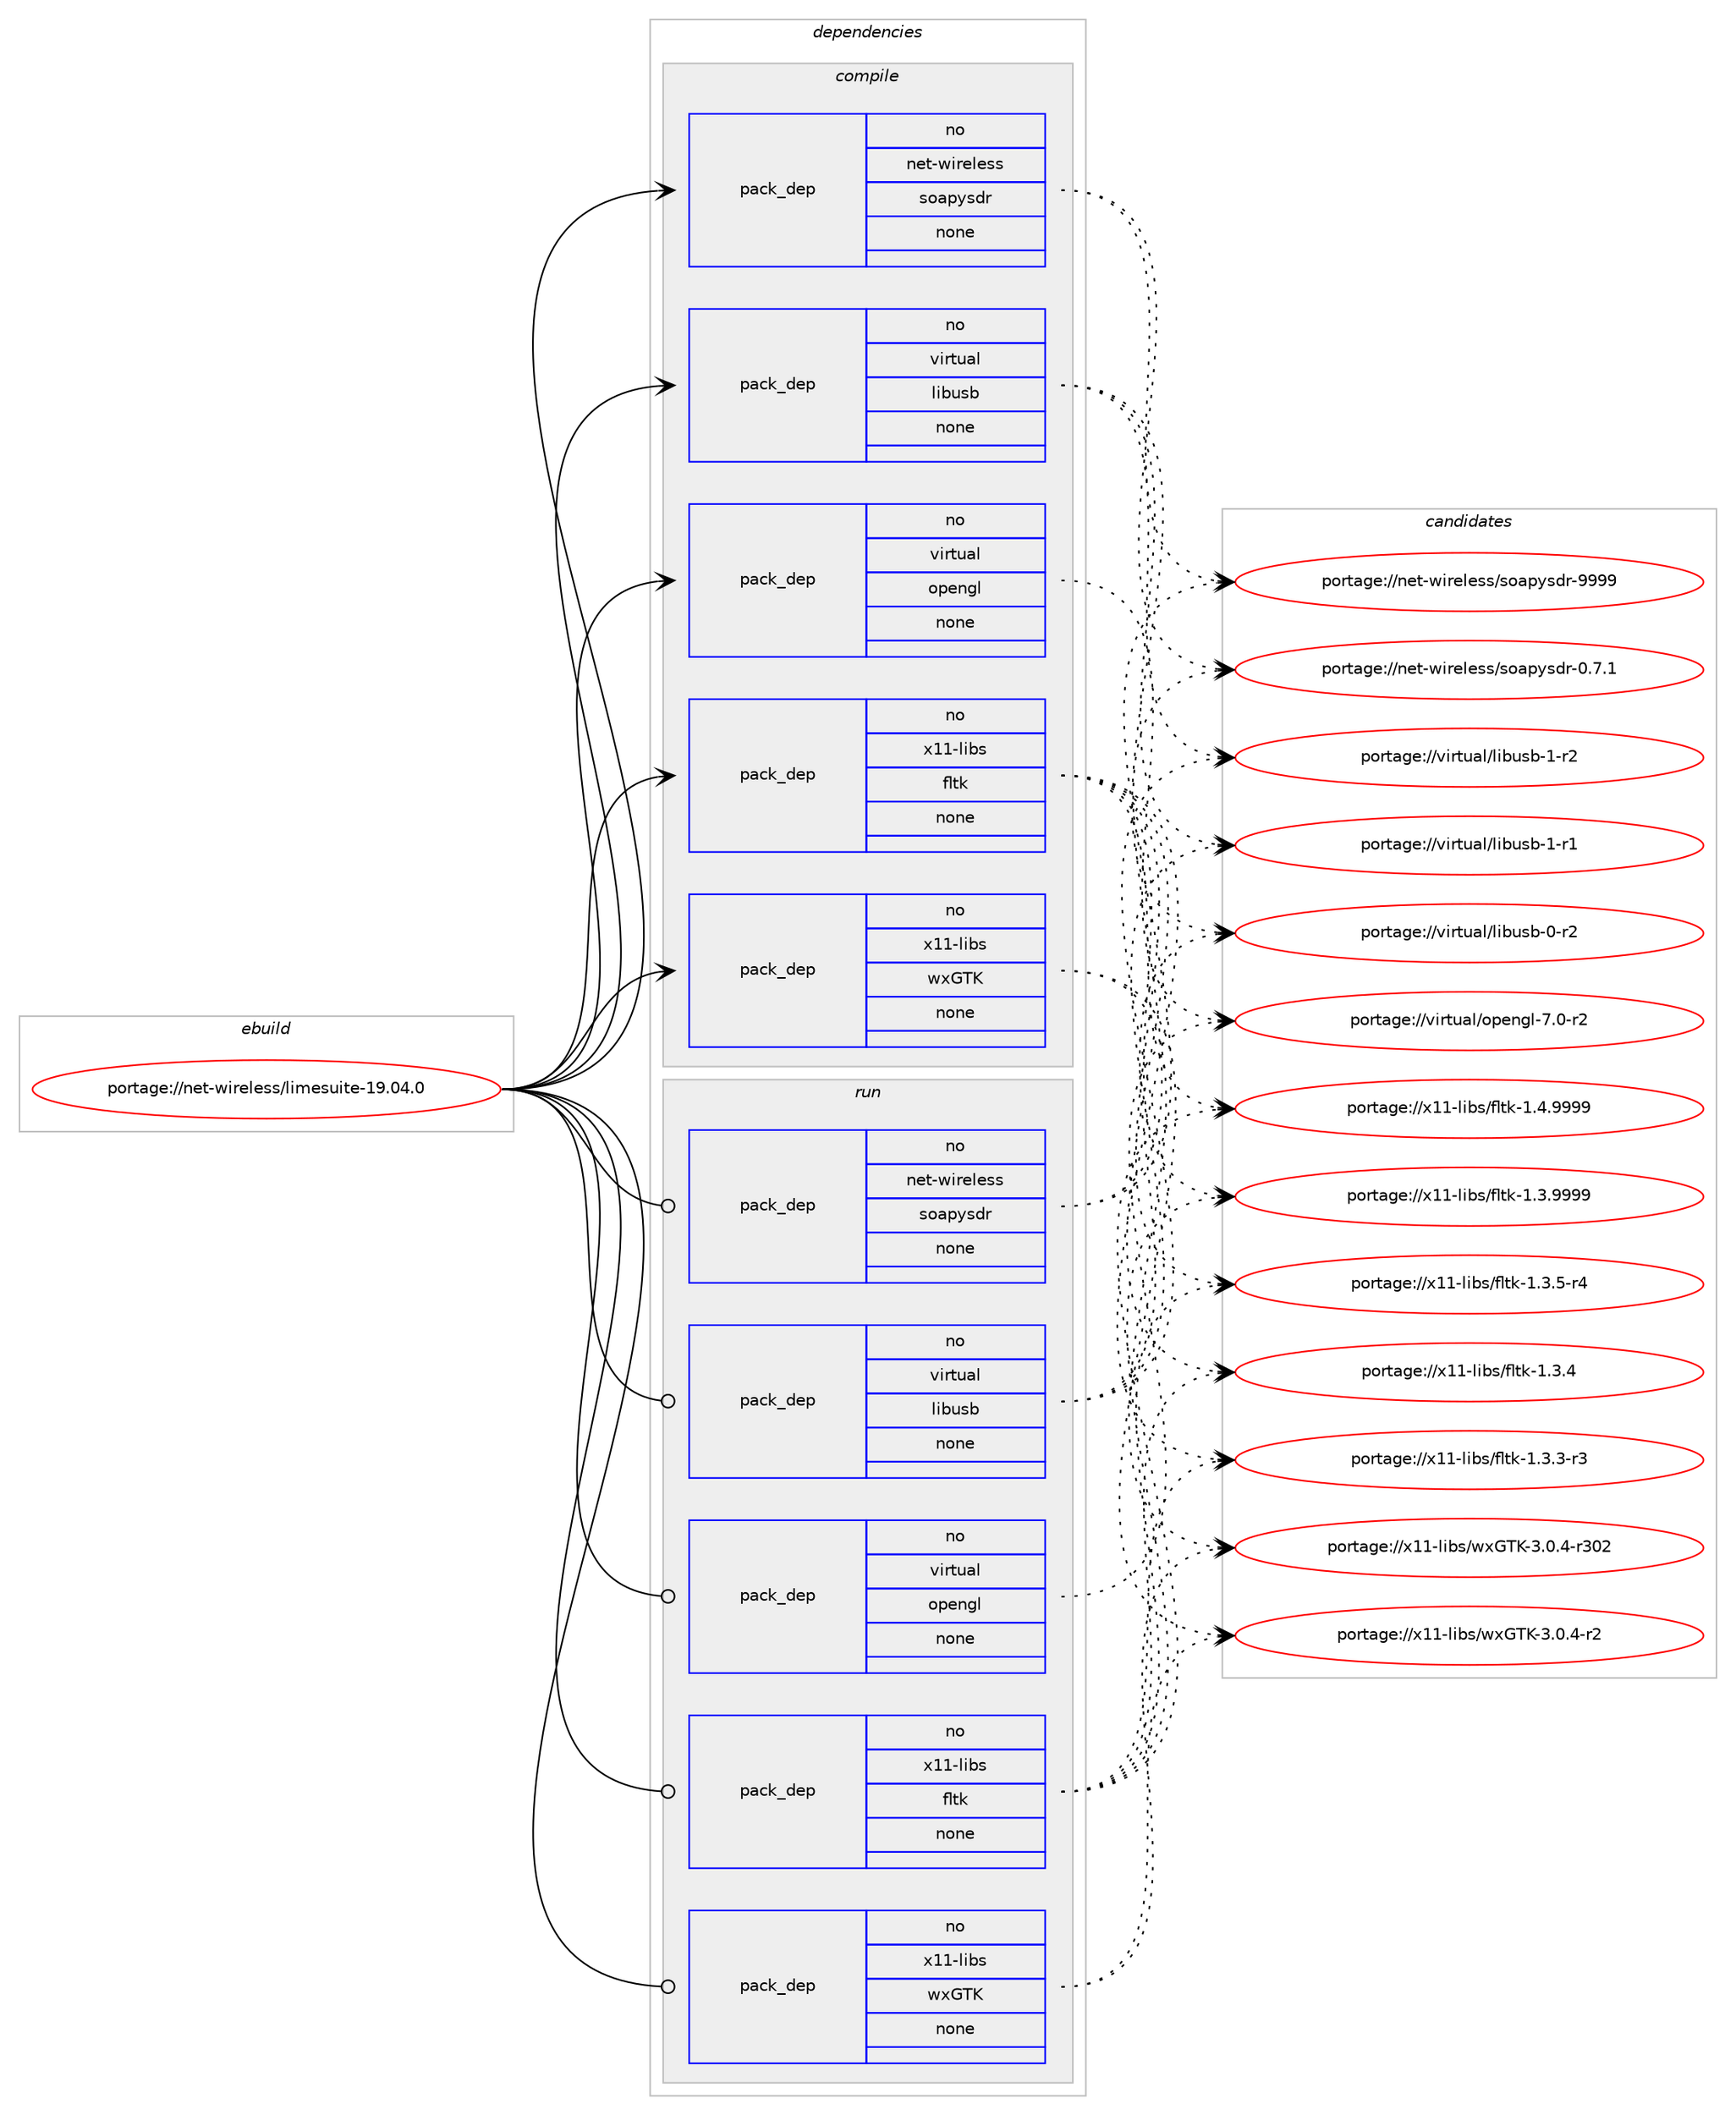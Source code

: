 digraph prolog {

# *************
# Graph options
# *************

newrank=true;
concentrate=true;
compound=true;
graph [rankdir=LR,fontname=Helvetica,fontsize=10,ranksep=1.5];#, ranksep=2.5, nodesep=0.2];
edge  [arrowhead=vee];
node  [fontname=Helvetica,fontsize=10];

# **********
# The ebuild
# **********

subgraph cluster_leftcol {
color=gray;
rank=same;
label=<<i>ebuild</i>>;
id [label="portage://net-wireless/limesuite-19.04.0", color=red, width=4, href="../net-wireless/limesuite-19.04.0.svg"];
}

# ****************
# The dependencies
# ****************

subgraph cluster_midcol {
color=gray;
label=<<i>dependencies</i>>;
subgraph cluster_compile {
fillcolor="#eeeeee";
style=filled;
label=<<i>compile</i>>;
subgraph pack53858 {
dependency68627 [label=<<TABLE BORDER="0" CELLBORDER="1" CELLSPACING="0" CELLPADDING="4" WIDTH="220"><TR><TD ROWSPAN="6" CELLPADDING="30">pack_dep</TD></TR><TR><TD WIDTH="110">no</TD></TR><TR><TD>net-wireless</TD></TR><TR><TD>soapysdr</TD></TR><TR><TD>none</TD></TR><TR><TD></TD></TR></TABLE>>, shape=none, color=blue];
}
id:e -> dependency68627:w [weight=20,style="solid",arrowhead="vee"];
subgraph pack53859 {
dependency68628 [label=<<TABLE BORDER="0" CELLBORDER="1" CELLSPACING="0" CELLPADDING="4" WIDTH="220"><TR><TD ROWSPAN="6" CELLPADDING="30">pack_dep</TD></TR><TR><TD WIDTH="110">no</TD></TR><TR><TD>virtual</TD></TR><TR><TD>libusb</TD></TR><TR><TD>none</TD></TR><TR><TD></TD></TR></TABLE>>, shape=none, color=blue];
}
id:e -> dependency68628:w [weight=20,style="solid",arrowhead="vee"];
subgraph pack53860 {
dependency68629 [label=<<TABLE BORDER="0" CELLBORDER="1" CELLSPACING="0" CELLPADDING="4" WIDTH="220"><TR><TD ROWSPAN="6" CELLPADDING="30">pack_dep</TD></TR><TR><TD WIDTH="110">no</TD></TR><TR><TD>virtual</TD></TR><TR><TD>opengl</TD></TR><TR><TD>none</TD></TR><TR><TD></TD></TR></TABLE>>, shape=none, color=blue];
}
id:e -> dependency68629:w [weight=20,style="solid",arrowhead="vee"];
subgraph pack53861 {
dependency68630 [label=<<TABLE BORDER="0" CELLBORDER="1" CELLSPACING="0" CELLPADDING="4" WIDTH="220"><TR><TD ROWSPAN="6" CELLPADDING="30">pack_dep</TD></TR><TR><TD WIDTH="110">no</TD></TR><TR><TD>x11-libs</TD></TR><TR><TD>fltk</TD></TR><TR><TD>none</TD></TR><TR><TD></TD></TR></TABLE>>, shape=none, color=blue];
}
id:e -> dependency68630:w [weight=20,style="solid",arrowhead="vee"];
subgraph pack53862 {
dependency68631 [label=<<TABLE BORDER="0" CELLBORDER="1" CELLSPACING="0" CELLPADDING="4" WIDTH="220"><TR><TD ROWSPAN="6" CELLPADDING="30">pack_dep</TD></TR><TR><TD WIDTH="110">no</TD></TR><TR><TD>x11-libs</TD></TR><TR><TD>wxGTK</TD></TR><TR><TD>none</TD></TR><TR><TD></TD></TR></TABLE>>, shape=none, color=blue];
}
id:e -> dependency68631:w [weight=20,style="solid",arrowhead="vee"];
}
subgraph cluster_compileandrun {
fillcolor="#eeeeee";
style=filled;
label=<<i>compile and run</i>>;
}
subgraph cluster_run {
fillcolor="#eeeeee";
style=filled;
label=<<i>run</i>>;
subgraph pack53863 {
dependency68632 [label=<<TABLE BORDER="0" CELLBORDER="1" CELLSPACING="0" CELLPADDING="4" WIDTH="220"><TR><TD ROWSPAN="6" CELLPADDING="30">pack_dep</TD></TR><TR><TD WIDTH="110">no</TD></TR><TR><TD>net-wireless</TD></TR><TR><TD>soapysdr</TD></TR><TR><TD>none</TD></TR><TR><TD></TD></TR></TABLE>>, shape=none, color=blue];
}
id:e -> dependency68632:w [weight=20,style="solid",arrowhead="odot"];
subgraph pack53864 {
dependency68633 [label=<<TABLE BORDER="0" CELLBORDER="1" CELLSPACING="0" CELLPADDING="4" WIDTH="220"><TR><TD ROWSPAN="6" CELLPADDING="30">pack_dep</TD></TR><TR><TD WIDTH="110">no</TD></TR><TR><TD>virtual</TD></TR><TR><TD>libusb</TD></TR><TR><TD>none</TD></TR><TR><TD></TD></TR></TABLE>>, shape=none, color=blue];
}
id:e -> dependency68633:w [weight=20,style="solid",arrowhead="odot"];
subgraph pack53865 {
dependency68634 [label=<<TABLE BORDER="0" CELLBORDER="1" CELLSPACING="0" CELLPADDING="4" WIDTH="220"><TR><TD ROWSPAN="6" CELLPADDING="30">pack_dep</TD></TR><TR><TD WIDTH="110">no</TD></TR><TR><TD>virtual</TD></TR><TR><TD>opengl</TD></TR><TR><TD>none</TD></TR><TR><TD></TD></TR></TABLE>>, shape=none, color=blue];
}
id:e -> dependency68634:w [weight=20,style="solid",arrowhead="odot"];
subgraph pack53866 {
dependency68635 [label=<<TABLE BORDER="0" CELLBORDER="1" CELLSPACING="0" CELLPADDING="4" WIDTH="220"><TR><TD ROWSPAN="6" CELLPADDING="30">pack_dep</TD></TR><TR><TD WIDTH="110">no</TD></TR><TR><TD>x11-libs</TD></TR><TR><TD>fltk</TD></TR><TR><TD>none</TD></TR><TR><TD></TD></TR></TABLE>>, shape=none, color=blue];
}
id:e -> dependency68635:w [weight=20,style="solid",arrowhead="odot"];
subgraph pack53867 {
dependency68636 [label=<<TABLE BORDER="0" CELLBORDER="1" CELLSPACING="0" CELLPADDING="4" WIDTH="220"><TR><TD ROWSPAN="6" CELLPADDING="30">pack_dep</TD></TR><TR><TD WIDTH="110">no</TD></TR><TR><TD>x11-libs</TD></TR><TR><TD>wxGTK</TD></TR><TR><TD>none</TD></TR><TR><TD></TD></TR></TABLE>>, shape=none, color=blue];
}
id:e -> dependency68636:w [weight=20,style="solid",arrowhead="odot"];
}
}

# **************
# The candidates
# **************

subgraph cluster_choices {
rank=same;
color=gray;
label=<<i>candidates</i>>;

subgraph choice53858 {
color=black;
nodesep=1;
choice1101011164511910511410110810111511547115111971121211151001144557575757 [label="portage://net-wireless/soapysdr-9999", color=red, width=4,href="../net-wireless/soapysdr-9999.svg"];
choice110101116451191051141011081011151154711511197112121115100114454846554649 [label="portage://net-wireless/soapysdr-0.7.1", color=red, width=4,href="../net-wireless/soapysdr-0.7.1.svg"];
dependency68627:e -> choice1101011164511910511410110810111511547115111971121211151001144557575757:w [style=dotted,weight="100"];
dependency68627:e -> choice110101116451191051141011081011151154711511197112121115100114454846554649:w [style=dotted,weight="100"];
}
subgraph choice53859 {
color=black;
nodesep=1;
choice1181051141161179710847108105981171159845494511450 [label="portage://virtual/libusb-1-r2", color=red, width=4,href="../virtual/libusb-1-r2.svg"];
choice1181051141161179710847108105981171159845494511449 [label="portage://virtual/libusb-1-r1", color=red, width=4,href="../virtual/libusb-1-r1.svg"];
choice1181051141161179710847108105981171159845484511450 [label="portage://virtual/libusb-0-r2", color=red, width=4,href="../virtual/libusb-0-r2.svg"];
dependency68628:e -> choice1181051141161179710847108105981171159845494511450:w [style=dotted,weight="100"];
dependency68628:e -> choice1181051141161179710847108105981171159845494511449:w [style=dotted,weight="100"];
dependency68628:e -> choice1181051141161179710847108105981171159845484511450:w [style=dotted,weight="100"];
}
subgraph choice53860 {
color=black;
nodesep=1;
choice1181051141161179710847111112101110103108455546484511450 [label="portage://virtual/opengl-7.0-r2", color=red, width=4,href="../virtual/opengl-7.0-r2.svg"];
dependency68629:e -> choice1181051141161179710847111112101110103108455546484511450:w [style=dotted,weight="100"];
}
subgraph choice53861 {
color=black;
nodesep=1;
choice1204949451081059811547102108116107454946524657575757 [label="portage://x11-libs/fltk-1.4.9999", color=red, width=4,href="../x11-libs/fltk-1.4.9999.svg"];
choice1204949451081059811547102108116107454946514657575757 [label="portage://x11-libs/fltk-1.3.9999", color=red, width=4,href="../x11-libs/fltk-1.3.9999.svg"];
choice12049494510810598115471021081161074549465146534511452 [label="portage://x11-libs/fltk-1.3.5-r4", color=red, width=4,href="../x11-libs/fltk-1.3.5-r4.svg"];
choice1204949451081059811547102108116107454946514652 [label="portage://x11-libs/fltk-1.3.4", color=red, width=4,href="../x11-libs/fltk-1.3.4.svg"];
choice12049494510810598115471021081161074549465146514511451 [label="portage://x11-libs/fltk-1.3.3-r3", color=red, width=4,href="../x11-libs/fltk-1.3.3-r3.svg"];
dependency68630:e -> choice1204949451081059811547102108116107454946524657575757:w [style=dotted,weight="100"];
dependency68630:e -> choice1204949451081059811547102108116107454946514657575757:w [style=dotted,weight="100"];
dependency68630:e -> choice12049494510810598115471021081161074549465146534511452:w [style=dotted,weight="100"];
dependency68630:e -> choice1204949451081059811547102108116107454946514652:w [style=dotted,weight="100"];
dependency68630:e -> choice12049494510810598115471021081161074549465146514511451:w [style=dotted,weight="100"];
}
subgraph choice53862 {
color=black;
nodesep=1;
choice120494945108105981154711912071847545514648465245114514850 [label="portage://x11-libs/wxGTK-3.0.4-r302", color=red, width=4,href="../x11-libs/wxGTK-3.0.4-r302.svg"];
choice12049494510810598115471191207184754551464846524511450 [label="portage://x11-libs/wxGTK-3.0.4-r2", color=red, width=4,href="../x11-libs/wxGTK-3.0.4-r2.svg"];
dependency68631:e -> choice120494945108105981154711912071847545514648465245114514850:w [style=dotted,weight="100"];
dependency68631:e -> choice12049494510810598115471191207184754551464846524511450:w [style=dotted,weight="100"];
}
subgraph choice53863 {
color=black;
nodesep=1;
choice1101011164511910511410110810111511547115111971121211151001144557575757 [label="portage://net-wireless/soapysdr-9999", color=red, width=4,href="../net-wireless/soapysdr-9999.svg"];
choice110101116451191051141011081011151154711511197112121115100114454846554649 [label="portage://net-wireless/soapysdr-0.7.1", color=red, width=4,href="../net-wireless/soapysdr-0.7.1.svg"];
dependency68632:e -> choice1101011164511910511410110810111511547115111971121211151001144557575757:w [style=dotted,weight="100"];
dependency68632:e -> choice110101116451191051141011081011151154711511197112121115100114454846554649:w [style=dotted,weight="100"];
}
subgraph choice53864 {
color=black;
nodesep=1;
choice1181051141161179710847108105981171159845494511450 [label="portage://virtual/libusb-1-r2", color=red, width=4,href="../virtual/libusb-1-r2.svg"];
choice1181051141161179710847108105981171159845494511449 [label="portage://virtual/libusb-1-r1", color=red, width=4,href="../virtual/libusb-1-r1.svg"];
choice1181051141161179710847108105981171159845484511450 [label="portage://virtual/libusb-0-r2", color=red, width=4,href="../virtual/libusb-0-r2.svg"];
dependency68633:e -> choice1181051141161179710847108105981171159845494511450:w [style=dotted,weight="100"];
dependency68633:e -> choice1181051141161179710847108105981171159845494511449:w [style=dotted,weight="100"];
dependency68633:e -> choice1181051141161179710847108105981171159845484511450:w [style=dotted,weight="100"];
}
subgraph choice53865 {
color=black;
nodesep=1;
choice1181051141161179710847111112101110103108455546484511450 [label="portage://virtual/opengl-7.0-r2", color=red, width=4,href="../virtual/opengl-7.0-r2.svg"];
dependency68634:e -> choice1181051141161179710847111112101110103108455546484511450:w [style=dotted,weight="100"];
}
subgraph choice53866 {
color=black;
nodesep=1;
choice1204949451081059811547102108116107454946524657575757 [label="portage://x11-libs/fltk-1.4.9999", color=red, width=4,href="../x11-libs/fltk-1.4.9999.svg"];
choice1204949451081059811547102108116107454946514657575757 [label="portage://x11-libs/fltk-1.3.9999", color=red, width=4,href="../x11-libs/fltk-1.3.9999.svg"];
choice12049494510810598115471021081161074549465146534511452 [label="portage://x11-libs/fltk-1.3.5-r4", color=red, width=4,href="../x11-libs/fltk-1.3.5-r4.svg"];
choice1204949451081059811547102108116107454946514652 [label="portage://x11-libs/fltk-1.3.4", color=red, width=4,href="../x11-libs/fltk-1.3.4.svg"];
choice12049494510810598115471021081161074549465146514511451 [label="portage://x11-libs/fltk-1.3.3-r3", color=red, width=4,href="../x11-libs/fltk-1.3.3-r3.svg"];
dependency68635:e -> choice1204949451081059811547102108116107454946524657575757:w [style=dotted,weight="100"];
dependency68635:e -> choice1204949451081059811547102108116107454946514657575757:w [style=dotted,weight="100"];
dependency68635:e -> choice12049494510810598115471021081161074549465146534511452:w [style=dotted,weight="100"];
dependency68635:e -> choice1204949451081059811547102108116107454946514652:w [style=dotted,weight="100"];
dependency68635:e -> choice12049494510810598115471021081161074549465146514511451:w [style=dotted,weight="100"];
}
subgraph choice53867 {
color=black;
nodesep=1;
choice120494945108105981154711912071847545514648465245114514850 [label="portage://x11-libs/wxGTK-3.0.4-r302", color=red, width=4,href="../x11-libs/wxGTK-3.0.4-r302.svg"];
choice12049494510810598115471191207184754551464846524511450 [label="portage://x11-libs/wxGTK-3.0.4-r2", color=red, width=4,href="../x11-libs/wxGTK-3.0.4-r2.svg"];
dependency68636:e -> choice120494945108105981154711912071847545514648465245114514850:w [style=dotted,weight="100"];
dependency68636:e -> choice12049494510810598115471191207184754551464846524511450:w [style=dotted,weight="100"];
}
}

}
